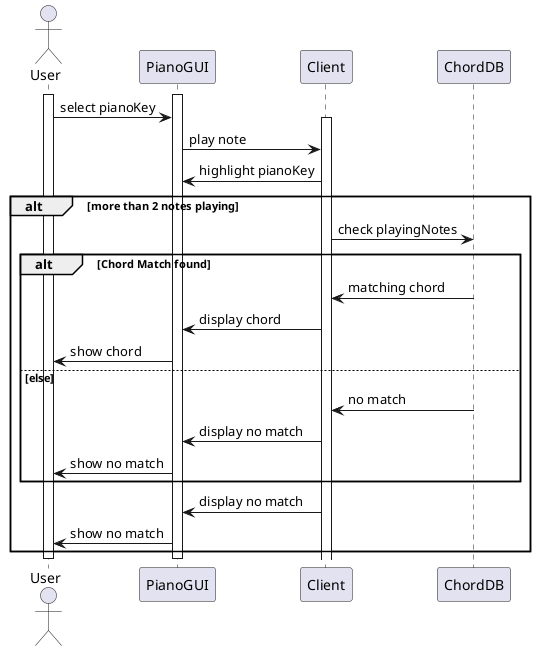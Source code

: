 @startuml
actor User
participant PianoGUI
participant Client
participant ChordDB
activate User
activate PianoGUI
User -> PianoGUI: select pianoKey
activate Client
PianoGUI -> Client: play note
Client -> PianoGUI: highlight pianoKey
alt more than 2 notes playing
Client -> ChordDB: check playingNotes
alt Chord Match found
ChordDB -> Client: matching chord
Client -> PianoGUI: display chord
PianoGUI -> User: show chord
else else
ChordDB -> Client: no match
Client -> PianoGUI: display no match
PianoGUI -> User: show no match
end
Client -> PianoGUI: display no match
PianoGUI -> User: show no match
end
deactivate PianoGUI
deactivate User
@enduml
